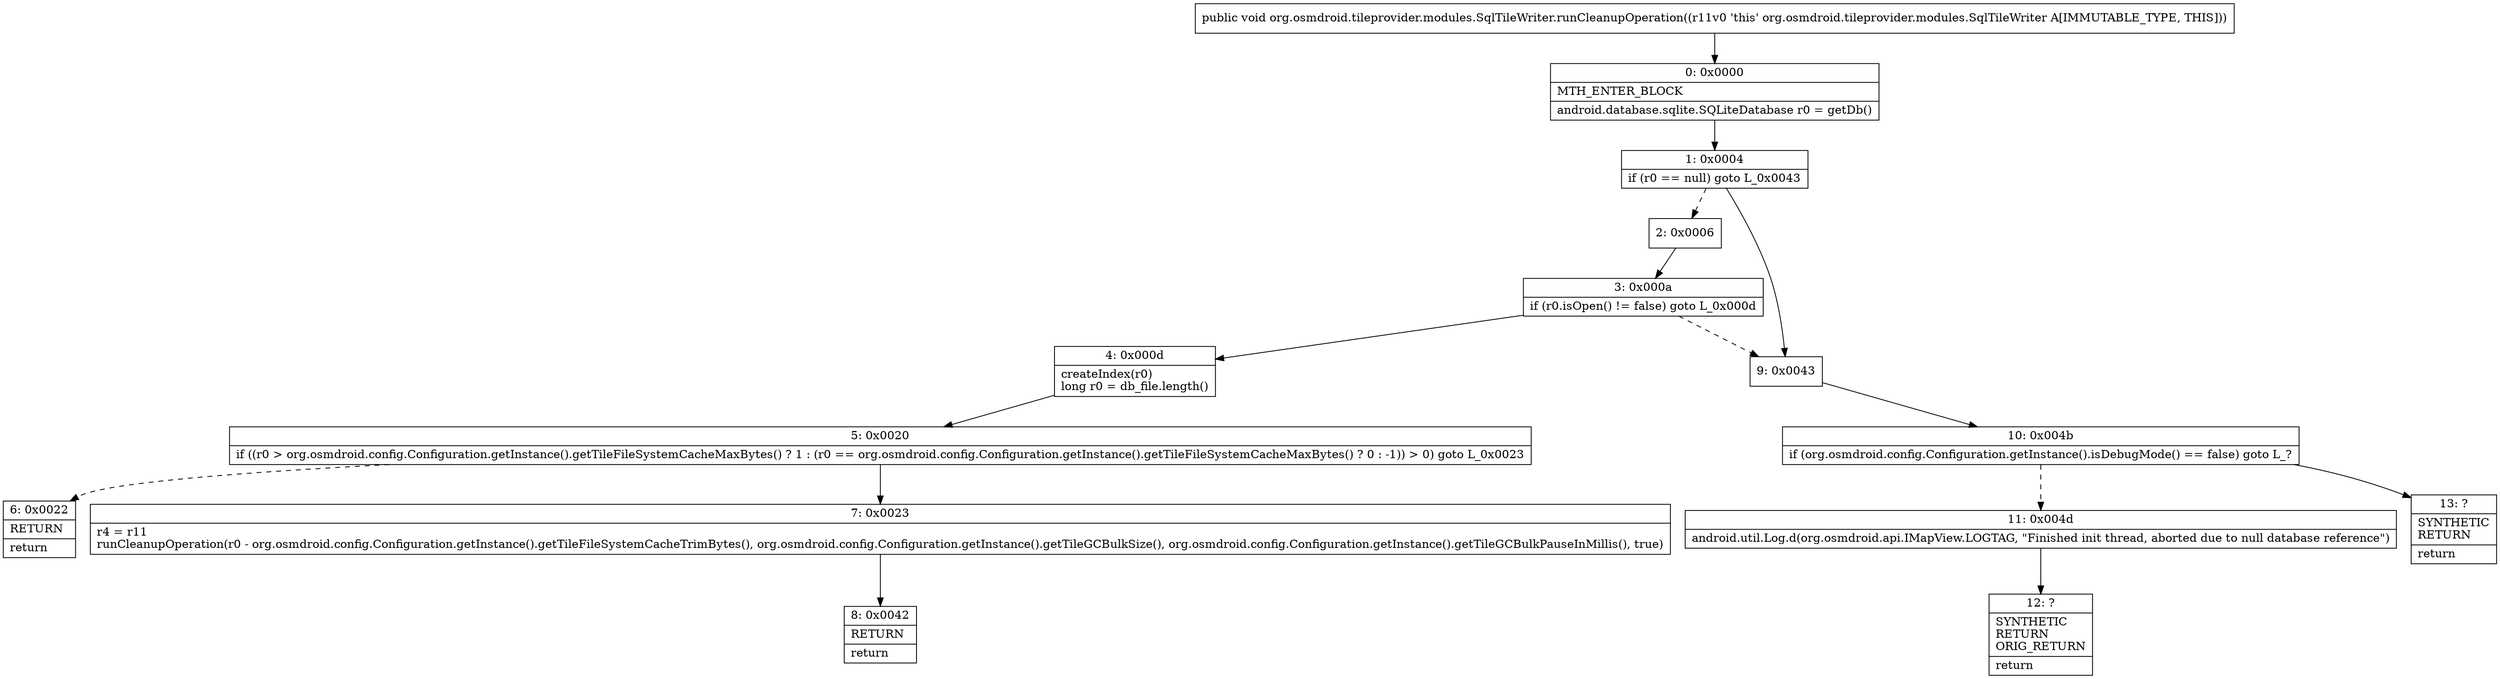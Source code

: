 digraph "CFG fororg.osmdroid.tileprovider.modules.SqlTileWriter.runCleanupOperation()V" {
Node_0 [shape=record,label="{0\:\ 0x0000|MTH_ENTER_BLOCK\l|android.database.sqlite.SQLiteDatabase r0 = getDb()\l}"];
Node_1 [shape=record,label="{1\:\ 0x0004|if (r0 == null) goto L_0x0043\l}"];
Node_2 [shape=record,label="{2\:\ 0x0006}"];
Node_3 [shape=record,label="{3\:\ 0x000a|if (r0.isOpen() != false) goto L_0x000d\l}"];
Node_4 [shape=record,label="{4\:\ 0x000d|createIndex(r0)\llong r0 = db_file.length()\l}"];
Node_5 [shape=record,label="{5\:\ 0x0020|if ((r0 \> org.osmdroid.config.Configuration.getInstance().getTileFileSystemCacheMaxBytes() ? 1 : (r0 == org.osmdroid.config.Configuration.getInstance().getTileFileSystemCacheMaxBytes() ? 0 : \-1)) \> 0) goto L_0x0023\l}"];
Node_6 [shape=record,label="{6\:\ 0x0022|RETURN\l|return\l}"];
Node_7 [shape=record,label="{7\:\ 0x0023|r4 = r11\lrunCleanupOperation(r0 \- org.osmdroid.config.Configuration.getInstance().getTileFileSystemCacheTrimBytes(), org.osmdroid.config.Configuration.getInstance().getTileGCBulkSize(), org.osmdroid.config.Configuration.getInstance().getTileGCBulkPauseInMillis(), true)\l}"];
Node_8 [shape=record,label="{8\:\ 0x0042|RETURN\l|return\l}"];
Node_9 [shape=record,label="{9\:\ 0x0043}"];
Node_10 [shape=record,label="{10\:\ 0x004b|if (org.osmdroid.config.Configuration.getInstance().isDebugMode() == false) goto L_?\l}"];
Node_11 [shape=record,label="{11\:\ 0x004d|android.util.Log.d(org.osmdroid.api.IMapView.LOGTAG, \"Finished init thread, aborted due to null database reference\")\l}"];
Node_12 [shape=record,label="{12\:\ ?|SYNTHETIC\lRETURN\lORIG_RETURN\l|return\l}"];
Node_13 [shape=record,label="{13\:\ ?|SYNTHETIC\lRETURN\l|return\l}"];
MethodNode[shape=record,label="{public void org.osmdroid.tileprovider.modules.SqlTileWriter.runCleanupOperation((r11v0 'this' org.osmdroid.tileprovider.modules.SqlTileWriter A[IMMUTABLE_TYPE, THIS])) }"];
MethodNode -> Node_0;
Node_0 -> Node_1;
Node_1 -> Node_2[style=dashed];
Node_1 -> Node_9;
Node_2 -> Node_3;
Node_3 -> Node_4;
Node_3 -> Node_9[style=dashed];
Node_4 -> Node_5;
Node_5 -> Node_6[style=dashed];
Node_5 -> Node_7;
Node_7 -> Node_8;
Node_9 -> Node_10;
Node_10 -> Node_11[style=dashed];
Node_10 -> Node_13;
Node_11 -> Node_12;
}

